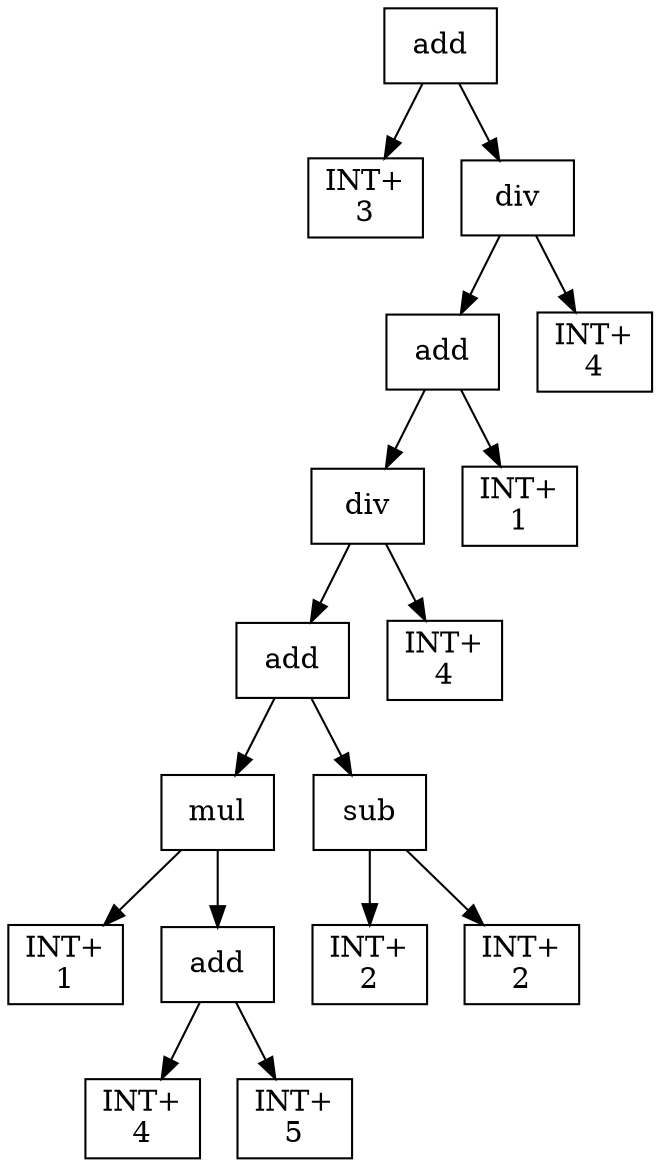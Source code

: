 digraph expr {
  node [shape=box];
  n1 [label="add"];
  n2 [label="INT+\n3"];
  n3 [label="div"];
  n4 [label="add"];
  n5 [label="div"];
  n6 [label="add"];
  n7 [label="mul"];
  n8 [label="INT+\n1"];
  n9 [label="add"];
  n10 [label="INT+\n4"];
  n11 [label="INT+\n5"];
  n9 -> n10;
  n9 -> n11;
  n7 -> n8;
  n7 -> n9;
  n12 [label="sub"];
  n13 [label="INT+\n2"];
  n14 [label="INT+\n2"];
  n12 -> n13;
  n12 -> n14;
  n6 -> n7;
  n6 -> n12;
  n15 [label="INT+\n4"];
  n5 -> n6;
  n5 -> n15;
  n16 [label="INT+\n1"];
  n4 -> n5;
  n4 -> n16;
  n17 [label="INT+\n4"];
  n3 -> n4;
  n3 -> n17;
  n1 -> n2;
  n1 -> n3;
}